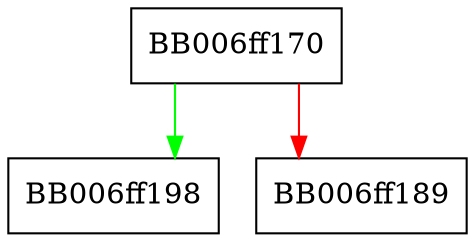 digraph rc4_dinit {
  node [shape="box"];
  graph [splines=ortho];
  BB006ff170 -> BB006ff198 [color="green"];
  BB006ff170 -> BB006ff189 [color="red"];
}